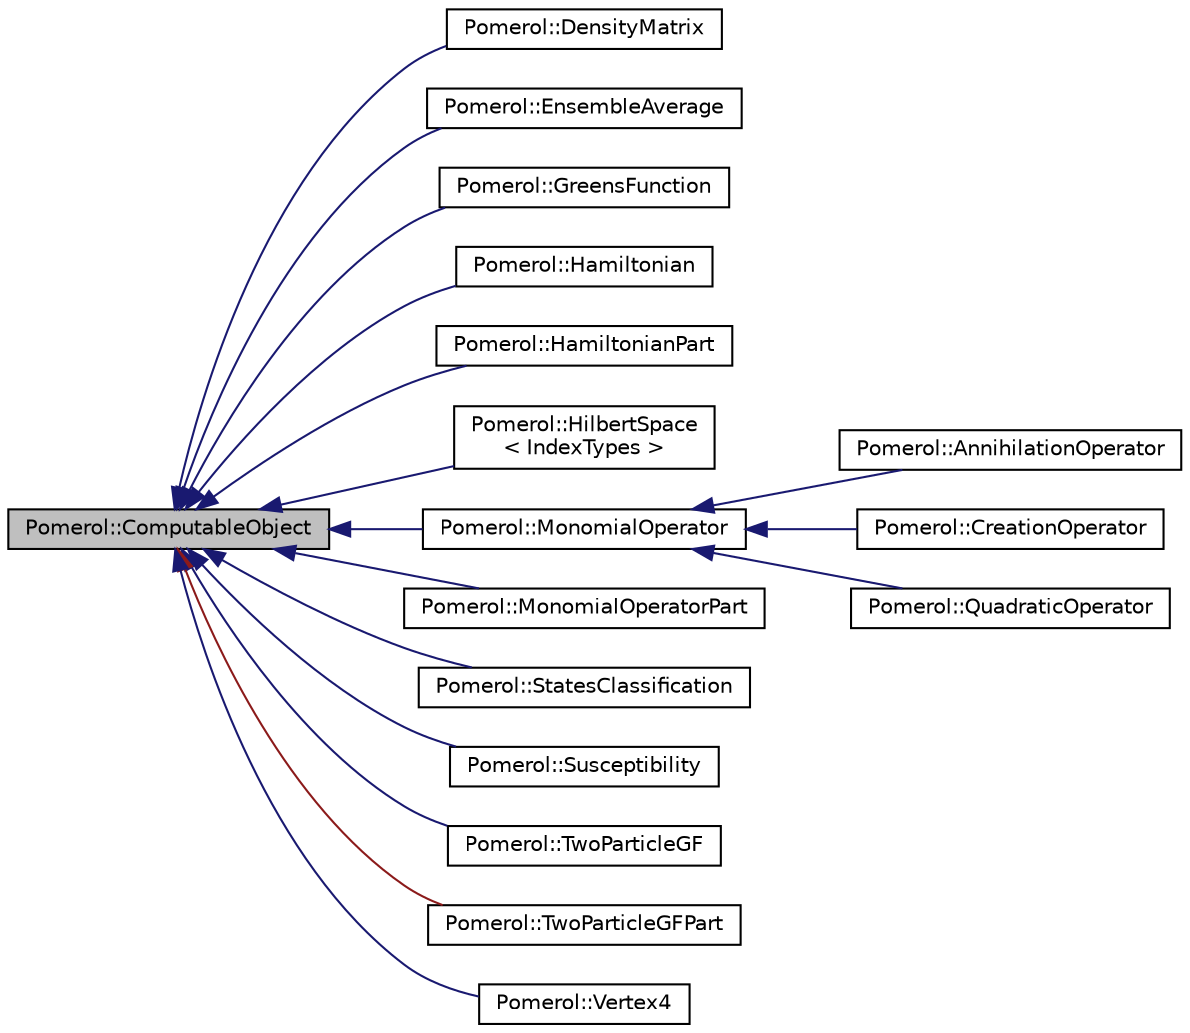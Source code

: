 digraph "Pomerol::ComputableObject"
{
  edge [fontname="Helvetica",fontsize="10",labelfontname="Helvetica",labelfontsize="10"];
  node [fontname="Helvetica",fontsize="10",shape=record];
  rankdir="LR";
  Node0 [label="Pomerol::ComputableObject",height=0.2,width=0.4,color="black", fillcolor="grey75", style="filled", fontcolor="black"];
  Node0 -> Node1 [dir="back",color="midnightblue",fontsize="10",style="solid",fontname="Helvetica"];
  Node1 [label="Pomerol::DensityMatrix",height=0.2,width=0.4,color="black", fillcolor="white", style="filled",URL="$class_pomerol_1_1_density_matrix.html",tooltip="Many-body Gibbs density matrix. This class represents a many-body Gibbs density matrix  The matrix is..."];
  Node0 -> Node2 [dir="back",color="midnightblue",fontsize="10",style="solid",fontname="Helvetica"];
  Node2 [label="Pomerol::EnsembleAverage",height=0.2,width=0.4,color="black", fillcolor="white", style="filled",URL="$class_pomerol_1_1_ensemble_average.html",tooltip="Canonical ensemble average of a monomial operator. "];
  Node0 -> Node3 [dir="back",color="midnightblue",fontsize="10",style="solid",fontname="Helvetica"];
  Node3 [label="Pomerol::GreensFunction",height=0.2,width=0.4,color="black", fillcolor="white", style="filled",URL="$class_pomerol_1_1_greens_function.html",tooltip="Fermionic single-particle Matsubara Green&#39;s function. "];
  Node0 -> Node4 [dir="back",color="midnightblue",fontsize="10",style="solid",fontname="Helvetica"];
  Node4 [label="Pomerol::Hamiltonian",height=0.2,width=0.4,color="black", fillcolor="white", style="filled",URL="$class_pomerol_1_1_hamiltonian.html",tooltip="Hamiltonian of a quantum system. "];
  Node0 -> Node5 [dir="back",color="midnightblue",fontsize="10",style="solid",fontname="Helvetica"];
  Node5 [label="Pomerol::HamiltonianPart",height=0.2,width=0.4,color="black", fillcolor="white", style="filled",URL="$class_pomerol_1_1_hamiltonian_part.html",tooltip="Part of a Hamiltonian of a quantum system. "];
  Node0 -> Node6 [dir="back",color="midnightblue",fontsize="10",style="solid",fontname="Helvetica"];
  Node6 [label="Pomerol::HilbertSpace\l\< IndexTypes \>",height=0.2,width=0.4,color="black", fillcolor="white", style="filled",URL="$class_pomerol_1_1_hilbert_space.html",tooltip="Hilbert space of a quantum system. "];
  Node0 -> Node7 [dir="back",color="midnightblue",fontsize="10",style="solid",fontname="Helvetica"];
  Node7 [label="Pomerol::MonomialOperator",height=0.2,width=0.4,color="black", fillcolor="white", style="filled",URL="$class_pomerol_1_1_monomial_operator.html",tooltip="Monomial quantum operator. "];
  Node7 -> Node8 [dir="back",color="midnightblue",fontsize="10",style="solid",fontname="Helvetica"];
  Node8 [label="Pomerol::AnnihilationOperator",height=0.2,width=0.4,color="black", fillcolor="white", style="filled",URL="$class_pomerol_1_1_annihilation_operator.html",tooltip="A special case of a monomial operator: A single fermion annihilation operator . "];
  Node7 -> Node9 [dir="back",color="midnightblue",fontsize="10",style="solid",fontname="Helvetica"];
  Node9 [label="Pomerol::CreationOperator",height=0.2,width=0.4,color="black", fillcolor="white", style="filled",URL="$class_pomerol_1_1_creation_operator.html",tooltip="A special case of a monomial operator: A single fermion creation operator . "];
  Node7 -> Node10 [dir="back",color="midnightblue",fontsize="10",style="solid",fontname="Helvetica"];
  Node10 [label="Pomerol::QuadraticOperator",height=0.2,width=0.4,color="black", fillcolor="white", style="filled",URL="$class_pomerol_1_1_quadratic_operator.html",tooltip="A special case of a monomial operator: A single quadratic fermionic operator . "];
  Node0 -> Node11 [dir="back",color="midnightblue",fontsize="10",style="solid",fontname="Helvetica"];
  Node11 [label="Pomerol::MonomialOperatorPart",height=0.2,width=0.4,color="black", fillcolor="white", style="filled",URL="$class_pomerol_1_1_monomial_operator_part.html",tooltip="Part of a monomial quantum operator. "];
  Node0 -> Node12 [dir="back",color="midnightblue",fontsize="10",style="solid",fontname="Helvetica"];
  Node12 [label="Pomerol::StatesClassification",height=0.2,width=0.4,color="black", fillcolor="white", style="filled",URL="$class_pomerol_1_1_states_classification.html",tooltip="Classification of many-body basis states into bases of invariant subspaces. "];
  Node0 -> Node13 [dir="back",color="midnightblue",fontsize="10",style="solid",fontname="Helvetica"];
  Node13 [label="Pomerol::Susceptibility",height=0.2,width=0.4,color="black", fillcolor="white", style="filled",URL="$class_pomerol_1_1_susceptibility.html",tooltip="Dynamical susceptibility. "];
  Node0 -> Node14 [dir="back",color="midnightblue",fontsize="10",style="solid",fontname="Helvetica"];
  Node14 [label="Pomerol::TwoParticleGF",height=0.2,width=0.4,color="black", fillcolor="white", style="filled",URL="$class_pomerol_1_1_two_particle_g_f.html",tooltip="Fermionic two-particle Matsubara Green&#39;s function. "];
  Node0 -> Node15 [dir="back",color="firebrick4",fontsize="10",style="solid",fontname="Helvetica"];
  Node15 [label="Pomerol::TwoParticleGFPart",height=0.2,width=0.4,color="black", fillcolor="white", style="filled",URL="$class_pomerol_1_1_two_particle_g_f_part.html",tooltip="Part of a fermionic two-particle Matsubara Green&#39;s function. "];
  Node0 -> Node16 [dir="back",color="midnightblue",fontsize="10",style="solid",fontname="Helvetica"];
  Node16 [label="Pomerol::Vertex4",height=0.2,width=0.4,color="black", fillcolor="white", style="filled",URL="$class_pomerol_1_1_vertex4.html",tooltip="Irreducible two-particle vertex. "];
}
